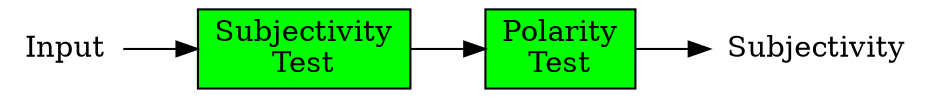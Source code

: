 digraph G {
    rankdir=LR;
    node[shape=record];
    compound=true;
    start [shape=plaintext, label="Input", style="", rank=1];
    subjtest [label="Subjectivity\nTest",style=filled,fillcolor=green]
    poltest [label="Polarity\nTest",style=filled,fillcolor=green]
    end [shape=plaintext, label="Subjectivity", style="", rank=1];
    start -> subjtest -> poltest -> end
}
